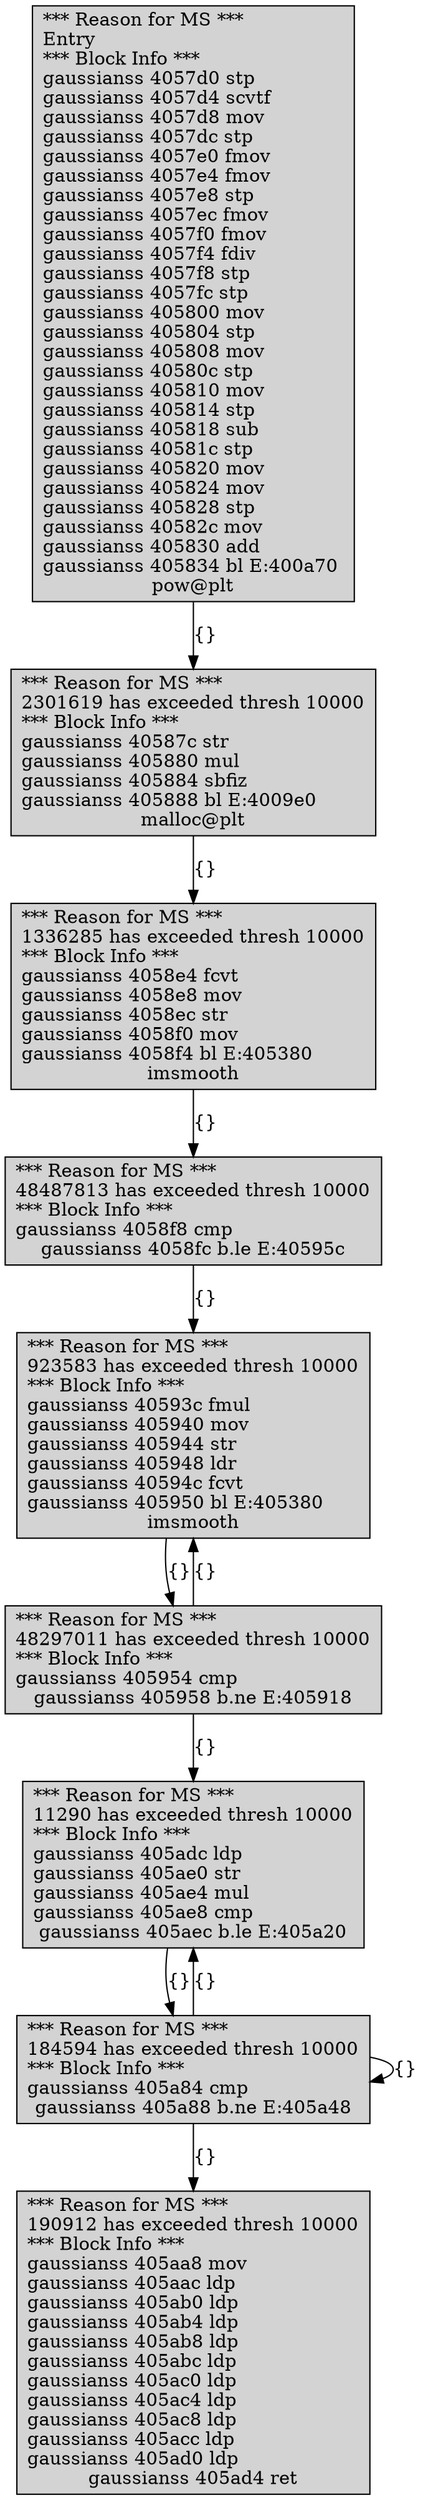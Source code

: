 digraph "" {
	node [label="\N",
		shape=record,
		style=filled
	];
	"BB <gaussianss> 0x4057d0 - 0x405834 type: bl"	[label="*** Reason for MS ***
\lEntry
\l*** Block Info ***
\lgaussianss 4057d0 stp  
\lgaussianss 4057d4 scvtf  
\lgaussianss 4057d8 mov  
\lgaussianss \
4057dc stp  
\lgaussianss 4057e0 fmov  
\lgaussianss 4057e4 fmov  
\lgaussianss 4057e8 stp  
\lgaussianss 4057ec fmov  
\lgaussianss \
4057f0 fmov  
\lgaussianss 4057f4 fdiv  
\lgaussianss 4057f8 stp  
\lgaussianss 4057fc stp  
\lgaussianss 405800 mov  
\lgaussianss \
405804 stp  
\lgaussianss 405808 mov  
\lgaussianss 40580c stp  
\lgaussianss 405810 mov  
\lgaussianss 405814 stp  
\lgaussianss \
405818 sub  
\lgaussianss 40581c stp  
\lgaussianss 405820 mov  
\lgaussianss 405824 mov  
\lgaussianss 405828 stp  
\lgaussianss \
40582c mov  
\lgaussianss 405830 add  
\lgaussianss 405834 bl E:400a70 
\lpow@plt"];
	"BB <gaussianss> 0x40587c - 0x405888 type: bl"	[label="*** Reason for MS ***
\l2301619 has exceeded thresh 10000
\l*** Block Info ***
\lgaussianss 40587c str  
\lgaussianss 405880 mul  
\lgaussianss \
405884 sbfiz  
\lgaussianss 405888 bl E:4009e0 
\lmalloc@plt"];
	"BB <gaussianss> 0x4057d0 - 0x405834 type: bl" -> "BB <gaussianss> 0x40587c - 0x405888 type: bl"	[label="{}"];
	"BB <gaussianss> 0x4058e4 - 0x4058f4 type: bl"	[label="*** Reason for MS ***
\l1336285 has exceeded thresh 10000
\l*** Block Info ***
\lgaussianss 4058e4 fcvt  
\lgaussianss 4058e8 mov  
\lgaussianss \
4058ec str  
\lgaussianss 4058f0 mov  
\lgaussianss 4058f4 bl E:405380 
\limsmooth"];
	"BB <gaussianss> 0x40587c - 0x405888 type: bl" -> "BB <gaussianss> 0x4058e4 - 0x4058f4 type: bl"	[label="{}"];
	"BB <gaussianss> 0x4058f8 - 0x4058fc type: b.le"	[label="*** Reason for MS ***
\l48487813 has exceeded thresh 10000
\l*** Block Info ***
\lgaussianss 4058f8 cmp  
\lgaussianss 4058fc b.le \
E:40595c "];
	"BB <gaussianss> 0x4058e4 - 0x4058f4 type: bl" -> "BB <gaussianss> 0x4058f8 - 0x4058fc type: b.le"	[label="{}"];
	"BB <gaussianss> 0x40593c - 0x405950 type: bl"	[label="*** Reason for MS ***
\l923583 has exceeded thresh 10000
\l*** Block Info ***
\lgaussianss 40593c fmul  
\lgaussianss 405940 mov  
\lgaussianss \
405944 str  
\lgaussianss 405948 ldr  
\lgaussianss 40594c fcvt  
\lgaussianss 405950 bl E:405380 
\limsmooth"];
	"BB <gaussianss> 0x4058f8 - 0x4058fc type: b.le" -> "BB <gaussianss> 0x40593c - 0x405950 type: bl"	[label="{}"];
	"BB <gaussianss> 0x405954 - 0x405958 type: b.ne"	[label="*** Reason for MS ***
\l48297011 has exceeded thresh 10000
\l*** Block Info ***
\lgaussianss 405954 cmp  
\lgaussianss 405958 b.ne \
E:405918 "];
	"BB <gaussianss> 0x40593c - 0x405950 type: bl" -> "BB <gaussianss> 0x405954 - 0x405958 type: b.ne"	[label="{}"];
	"BB <gaussianss> 0x405954 - 0x405958 type: b.ne" -> "BB <gaussianss> 0x40593c - 0x405950 type: bl"	[label="{}"];
	"BB <gaussianss> 0x405adc - 0x405aec type: b.le"	[label="*** Reason for MS ***
\l11290 has exceeded thresh 10000
\l*** Block Info ***
\lgaussianss 405adc ldp  
\lgaussianss 405ae0 str  
\lgaussianss \
405ae4 mul  
\lgaussianss 405ae8 cmp  
\lgaussianss 405aec b.le E:405a20 "];
	"BB <gaussianss> 0x405954 - 0x405958 type: b.ne" -> "BB <gaussianss> 0x405adc - 0x405aec type: b.le"	[label="{}"];
	"BB <gaussianss> 0x405a84 - 0x405a88 type: b.ne"	[label="*** Reason for MS ***
\l184594 has exceeded thresh 10000
\l*** Block Info ***
\lgaussianss 405a84 cmp  
\lgaussianss 405a88 b.ne \
E:405a48 "];
	"BB <gaussianss> 0x405adc - 0x405aec type: b.le" -> "BB <gaussianss> 0x405a84 - 0x405a88 type: b.ne"	[label="{}"];
	"BB <gaussianss> 0x405a84 - 0x405a88 type: b.ne" -> "BB <gaussianss> 0x405adc - 0x405aec type: b.le"	[label="{}"];
	"BB <gaussianss> 0x405a84 - 0x405a88 type: b.ne" -> "BB <gaussianss> 0x405a84 - 0x405a88 type: b.ne"	[label="{}"];
	"BB <gaussianss> 0x405aa8 - 0x405ad4 type: ret"	[label="*** Reason for MS ***
\l190912 has exceeded thresh 10000
\l*** Block Info ***
\lgaussianss 405aa8 mov  
\lgaussianss 405aac ldp  
\lgaussianss \
405ab0 ldp  
\lgaussianss 405ab4 ldp  
\lgaussianss 405ab8 ldp  
\lgaussianss 405abc ldp  
\lgaussianss 405ac0 ldp  
\lgaussianss \
405ac4 ldp  
\lgaussianss 405ac8 ldp  
\lgaussianss 405acc ldp  
\lgaussianss 405ad0 ldp  
\lgaussianss 405ad4 ret  "];
	"BB <gaussianss> 0x405a84 - 0x405a88 type: b.ne" -> "BB <gaussianss> 0x405aa8 - 0x405ad4 type: ret"	[label="{}"];
}
